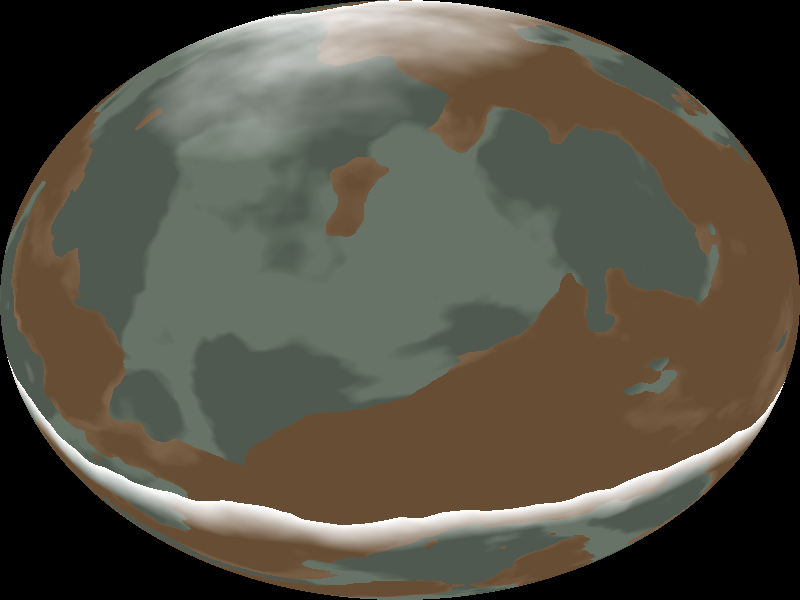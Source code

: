 
#version 3

#include "colors.inc"

 
// ----------------------------------------
camera
{
  location  <0.0, 1, -3	>
  direction 1.5*z
  right    x
  look_at   <0.0, 0.0,  0.0>
}


light_source{  <-30, 30, -30> color White*2}
light_source{  <0, 30, -60> color White}

// Couleurs brunes
#declare	Couleur1=rgb <0.4, 0.3, 0.2>
#declare	Couleur2=rgb <0.5, 0.4, 0.3>



// Couleurs grisatres
#declare	Gris1=rgb< 0.4, 0.45, 0.4>
#declare	Gris2=rgb< 0.31, 0.35, 0.31>

#declare Texture1=
        texture 
                { 
                pigment 
                        {
                        bozo turbulence 0.3
			colour_map
			        {
				[0.3 colour Couleur1 ]
				[0.3 0.5 colour Couleur1 colour Couleur2]
				[0.5 colour Couleur2 ]
				[1 colour Couleur2]
				}
			}
		normal { bumps 12 }
		finish { ambient 0.4 }
                }

                
#declare Texture2=
        texture 
                {
                pigment 
                        {	
                        marble turbulence 0.1
                        colour_map
                                {
                                [0 color Gris1]
                                [0.3 colour Gris1]
                                [0.5 colour Gris2]
                                [1 colour Gris2]
                                }
                        }
                normal { bumps 2 }
                finish { ambient 0.4 }
                }
                
#declare	
Surface=
        texture
                { 
                bozo turbulence 2
	        texture_map 
	                {	
	                [ 0 Texture1]
			[ 0.4 Texture1]
			[ 0.4001 Texture2]
			[ 1 Texture2]
			}
		}

#declare	Banquise=texture { pigment { White } finish { ambient 0.7}}

sphere { 0, 1

         texture
                {
        		
        	gradient y turbulence 0.2
        	    texture_map {
        				      [0.85 Surface ]
        				      [0.995 Banquise  ]    //this is a texture identifier
        				     }
        		frequency 1
        		}
	rotate y*clock*360
	rotate x*-15
	}


